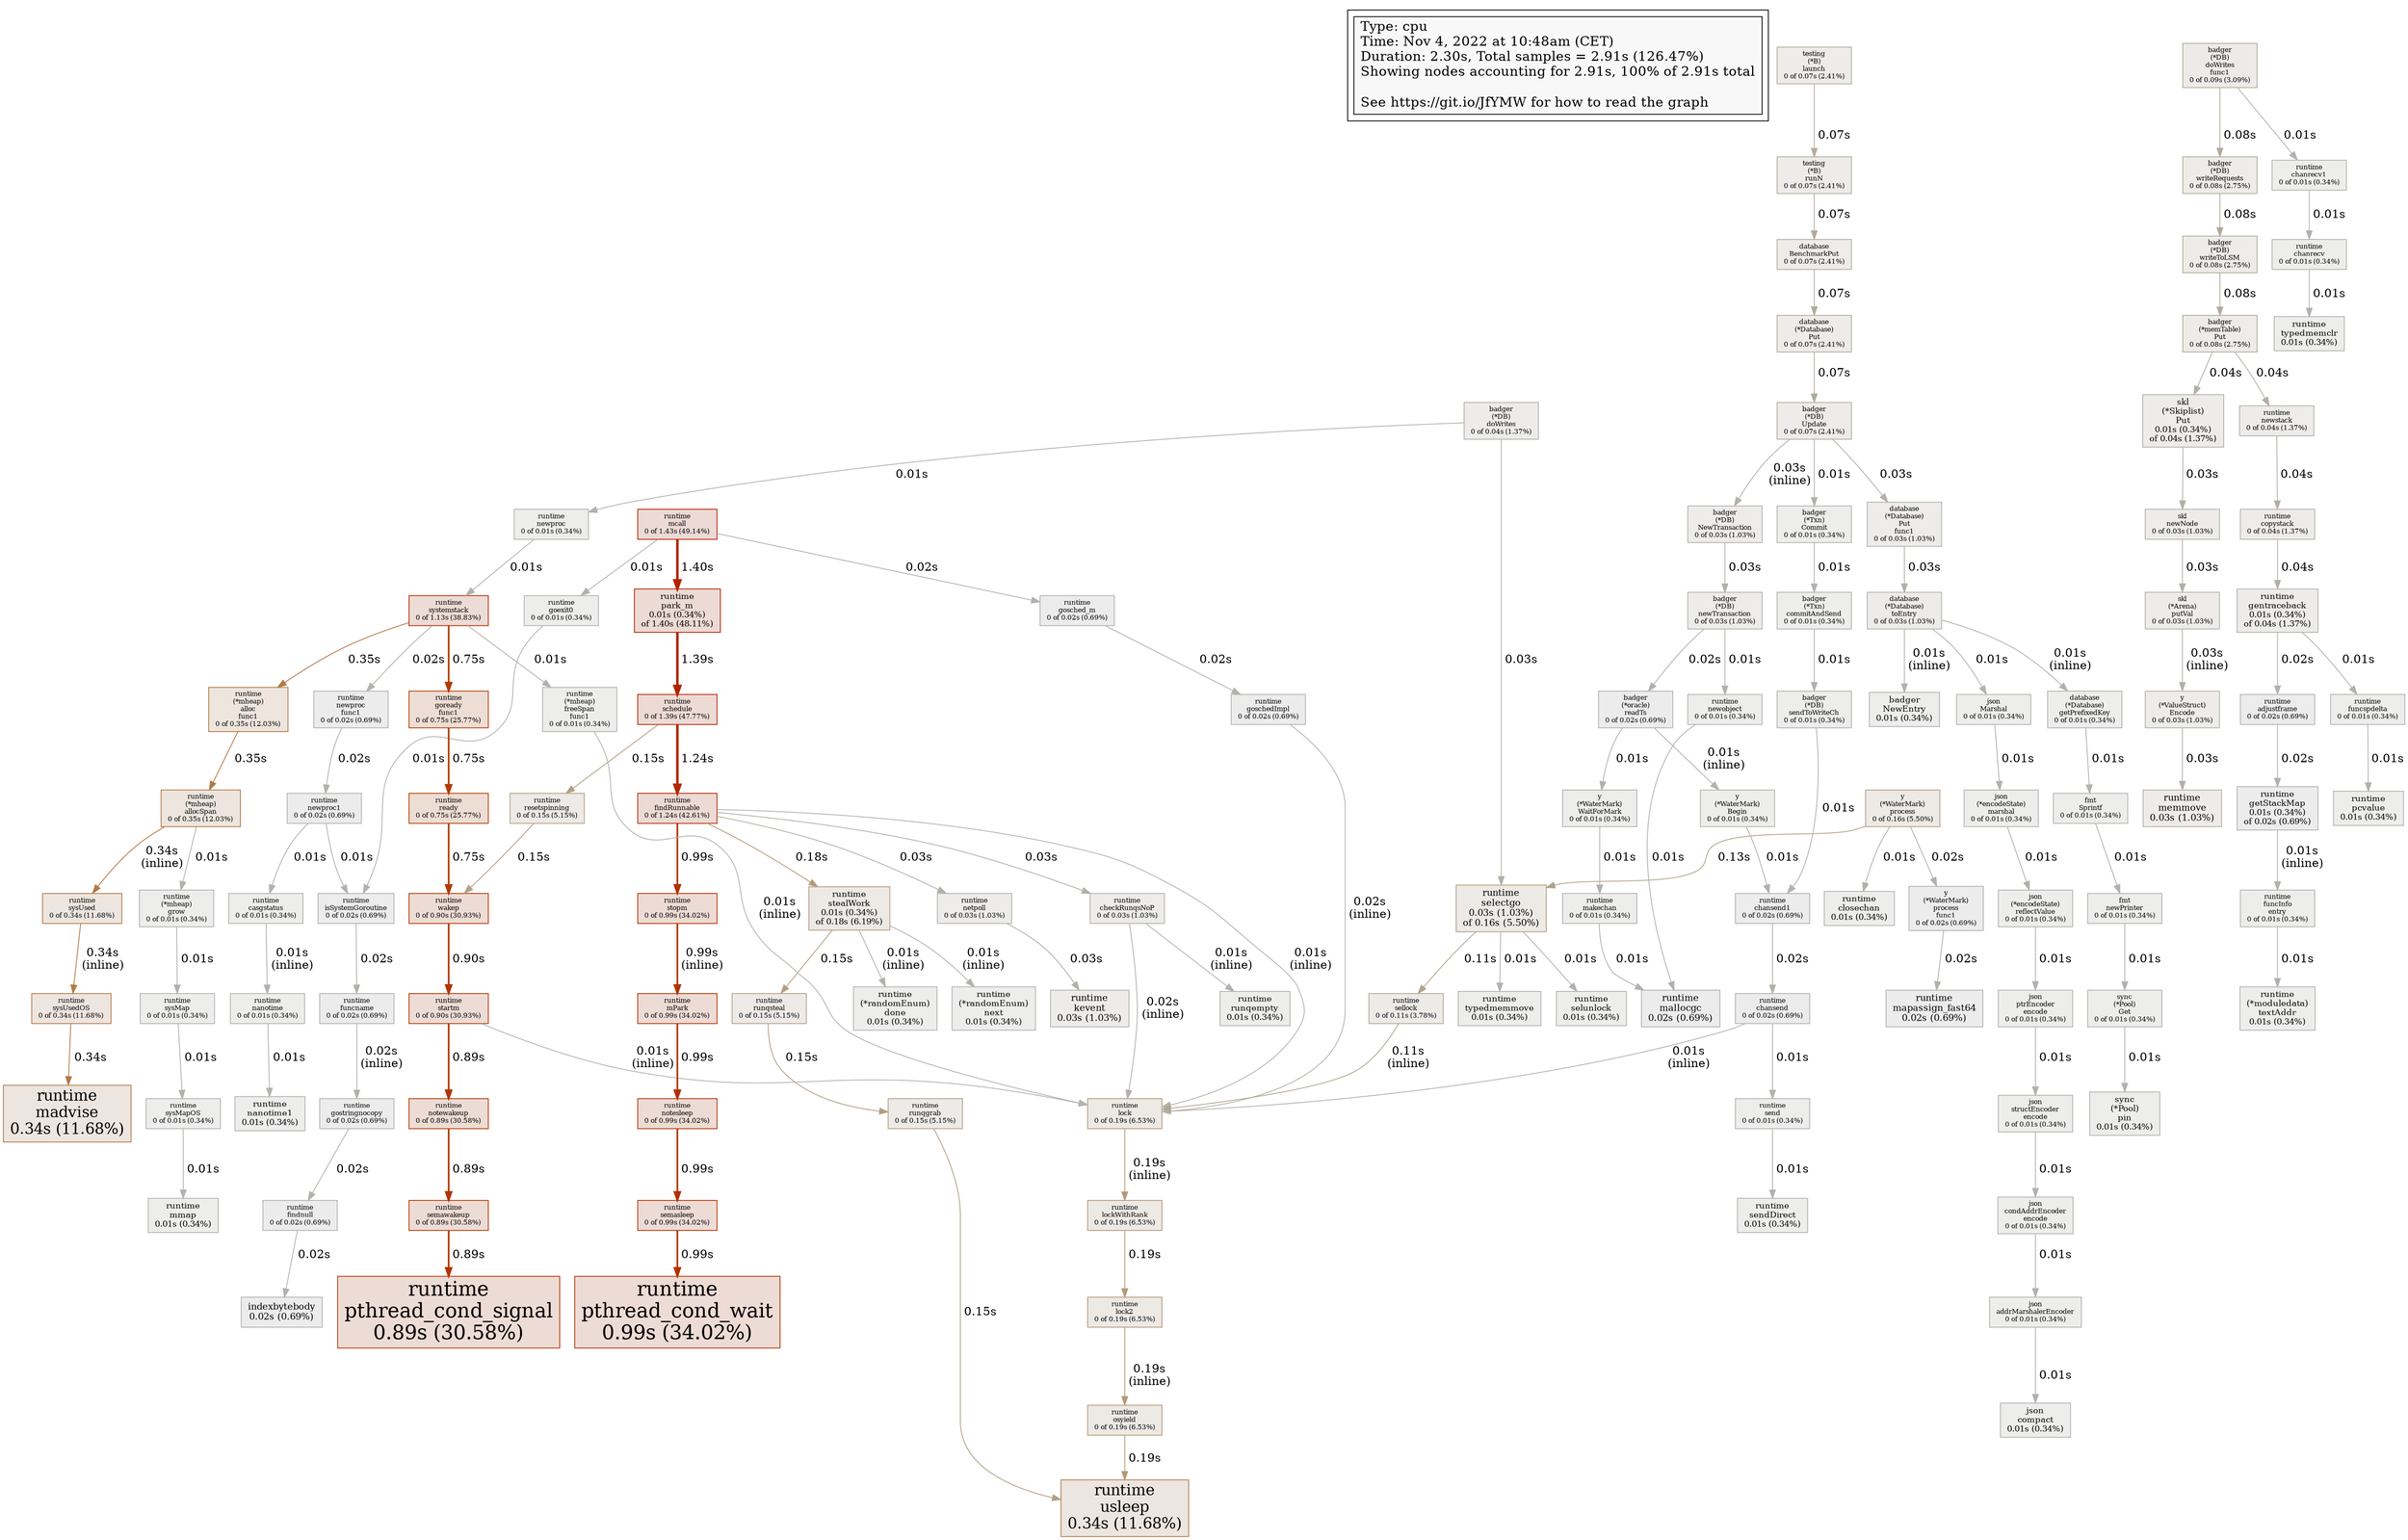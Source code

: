 digraph "unnamed" {
node [style=filled fillcolor="#f8f8f8"]
subgraph cluster_L { "Type: cpu" [shape=box fontsize=16 label="Type: cpu\lTime: Nov 4, 2022 at 10:48am (CET)\lDuration: 2.30s, Total samples = 2.91s (126.47%)\lShowing nodes accounting for 2.91s, 100% of 2.91s total\l\lSee https://git.io/JfYMW for how to read the graph\l"] }
N1 [label="runtime\npthread_cond_wait\n0.99s (34.02%)" id="node1" fontsize=24 shape=box tooltip="runtime.pthread_cond_wait (0.99s)" color="#b23100" fillcolor="#eddbd5"]
N2 [label="runtime\npthread_cond_signal\n0.89s (30.58%)" id="node2" fontsize=24 shape=box tooltip="runtime.pthread_cond_signal (0.89s)" color="#b23500" fillcolor="#eddcd5"]
N3 [label="runtime\nmcall\n0 of 1.43s (49.14%)" id="node3" fontsize=8 shape=box tooltip="runtime.mcall (1.43s)" color="#b22200" fillcolor="#edd9d5"]
N4 [label="runtime\nsystemstack\n0 of 1.13s (38.83%)" id="node4" fontsize=8 shape=box tooltip="runtime.systemstack (1.13s)" color="#b22c00" fillcolor="#eddbd5"]
N5 [label="runtime\nfindRunnable\n0 of 1.24s (42.61%)" id="node5" fontsize=8 shape=box tooltip="runtime.findRunnable (1.24s)" color="#b22800" fillcolor="#eddad5"]
N6 [label="runtime\nusleep\n0.34s (11.68%)" id="node6" fontsize=18 shape=box tooltip="runtime.usleep (0.34s)" color="#b27b4a" fillcolor="#ede5df"]
N7 [label="runtime\nschedule\n0 of 1.39s (47.77%)" id="node7" fontsize=8 shape=box tooltip="runtime.schedule (1.39s)" color="#b22300" fillcolor="#eddad5"]
N8 [label="runtime\nmadvise\n0.34s (11.68%)" id="node8" fontsize=18 shape=box tooltip="runtime.madvise (0.34s)" color="#b27b4a" fillcolor="#ede5df"]
N9 [label="runtime\nwakep\n0 of 0.90s (30.93%)" id="node9" fontsize=8 shape=box tooltip="runtime.wakep (0.90s)" color="#b23400" fillcolor="#eddcd5"]
N10 [label="runtime\nlock\n0 of 0.19s (6.53%)" id="node10" fontsize=8 shape=box tooltip="runtime.lock (0.19s)" color="#b29878" fillcolor="#ede9e5"]
N11 [label="runtime\nselectgo\n0.03s (1.03%)\nof 0.16s (5.50%)" id="node11" fontsize=11 shape=box tooltip="runtime.selectgo (0.16s)" color="#b29d81" fillcolor="#edeae6"]
N12 [label="y\n(*WaterMark)\nprocess\n0 of 0.16s (5.50%)" id="node12" fontsize=8 shape=box tooltip="github.com/dgraph-io/badger/v3/y.(*WaterMark).process (0.16s)" color="#b29d81" fillcolor="#edeae6"]
N13 [label="runtime\nstealWork\n0.01s (0.34%)\nof 0.18s (6.19%)" id="node13" fontsize=10 shape=box tooltip="runtime.stealWork (0.18s)" color="#b29a7b" fillcolor="#ede9e5"]
N14 [label="badger\n(*DB)\ndoWrites\nfunc1\n0 of 0.09s (3.09%)" id="node14" fontsize=8 shape=box tooltip="github.com/dgraph-io/badger/v3.(*DB).doWrites.func1 (0.09s)" color="#b2a896" fillcolor="#edebe9"]
N15 [label="badger\n(*DB)\nUpdate\n0 of 0.07s (2.41%)" id="node15" fontsize=8 shape=box tooltip="github.com/dgraph-io/badger/v3.(*DB).Update (0.07s)" color="#b2ab9d" fillcolor="#edecea"]
N16 [label="runtime\npark_m\n0.01s (0.34%)\nof 1.40s (48.11%)" id="node16" fontsize=10 shape=box tooltip="runtime.park_m (1.40s)" color="#b22300" fillcolor="#eddad5"]
N17 [label="badger\n(*memTable)\nPut\n0 of 0.08s (2.75%)" id="node17" fontsize=8 shape=box tooltip="github.com/dgraph-io/badger/v3.(*memTable).Put (0.08s)" color="#b2aa99" fillcolor="#edece9"]
N18 [label="runtime\nstartm\n0 of 0.90s (30.93%)" id="node18" fontsize=8 shape=box tooltip="runtime.startm (0.90s)" color="#b23400" fillcolor="#eddcd5"]
N19 [label="badger\n(*DB)\ndoWrites\n0 of 0.04s (1.37%)" id="node19" fontsize=8 shape=box tooltip="github.com/dgraph-io/badger/v3.(*DB).doWrites (0.04s)" color="#b2afa6" fillcolor="#edeceb"]
N20 [label="runtime\ngentraceback\n0.01s (0.34%)\nof 0.04s (1.37%)" id="node20" fontsize=10 shape=box tooltip="runtime.gentraceback (0.04s)" color="#b2afa6" fillcolor="#edeceb"]
N21 [label="testing\n(*B)\nlaunch\n0 of 0.07s (2.41%)" id="node21" fontsize=8 shape=box tooltip="testing.(*B).launch (0.07s)" color="#b2ab9d" fillcolor="#edecea"]
N22 [label="runtime\n(*mheap)\nallocSpan\n0 of 0.35s (12.03%)" id="node22" fontsize=8 shape=box tooltip="runtime.(*mheap).allocSpan (0.35s)" color="#b27947" fillcolor="#ede5de"]
N23 [label="runtime\nkevent\n0.03s (1.03%)" id="node23" fontsize=11 shape=box tooltip="runtime.kevent (0.03s)" color="#b2b0a9" fillcolor="#edeceb"]
N24 [label="runtime\nmallocgc\n0.02s (0.69%)" id="node24" fontsize=11 shape=box tooltip="runtime.mallocgc (0.02s)" color="#b2b1ac" fillcolor="#edecec"]
N25 [label="runtime\nmemmove\n0.03s (1.03%)" id="node25" fontsize=11 shape=box tooltip="runtime.memmove (0.03s)" color="#b2b0a9" fillcolor="#edeceb"]
N26 [label="database\n(*Database)\ntoEntry\n0 of 0.03s (1.03%)" id="node26" fontsize=8 shape=box tooltip="github.com/christophwitzko/flight-booking-service/pkg/database.(*Database).toEntry (0.03s)" color="#b2b0a9" fillcolor="#edeceb"]
N27 [label="skl\n(*Skiplist)\nPut\n0.01s (0.34%)\nof 0.04s (1.37%)" id="node27" fontsize=10 shape=box tooltip="github.com/dgraph-io/badger/v3/skl.(*Skiplist).Put (0.04s)" color="#b2afa6" fillcolor="#edeceb"]
N28 [label="indexbytebody\n0.02s (0.69%)" id="node28" fontsize=11 shape=box tooltip="indexbytebody (0.02s)" color="#b2b1ac" fillcolor="#edecec"]
N29 [label="runtime\nmapassign_fast64\n0.02s (0.69%)" id="node29" fontsize=11 shape=box tooltip="runtime.mapassign_fast64 (0.02s)" color="#b2b1ac" fillcolor="#edecec"]
N30 [label="runtime\ngetStackMap\n0.01s (0.34%)\nof 0.02s (0.69%)" id="node30" fontsize=10 shape=box tooltip="runtime.getStackMap (0.02s)" color="#b2b1ac" fillcolor="#edecec"]
N31 [label="badger\n(*DB)\nnewTransaction\n0 of 0.03s (1.03%)" id="node31" fontsize=8 shape=box tooltip="github.com/dgraph-io/badger/v3.(*DB).newTransaction (0.03s)" color="#b2b0a9" fillcolor="#edeceb"]
N32 [label="runtime\ncheckRunqsNoP\n0 of 0.03s (1.03%)" id="node32" fontsize=8 shape=box tooltip="runtime.checkRunqsNoP (0.03s)" color="#b2b0a9" fillcolor="#edeceb"]
N33 [label="json\ncompact\n0.01s (0.34%)" id="node33" fontsize=10 shape=box tooltip="encoding/json.compact (0.01s)" color="#b2b1af" fillcolor="#ededec"]
N34 [label="badger\n(*oracle)\nreadTs\n0 of 0.02s (0.69%)" id="node34" fontsize=8 shape=box tooltip="github.com/dgraph-io/badger/v3.(*oracle).readTs (0.02s)" color="#b2b1ac" fillcolor="#edecec"]
N35 [label="badger\nNewEntry\n0.01s (0.34%)" id="node35" fontsize=10 shape=box tooltip="github.com/dgraph-io/badger/v3.NewEntry (0.01s)" color="#b2b1af" fillcolor="#ededec"]
N36 [label="runtime\n(*moduledata)\ntextAddr\n0.01s (0.34%)" id="node36" fontsize=10 shape=box tooltip="runtime.(*moduledata).textAddr (0.01s)" color="#b2b1af" fillcolor="#ededec"]
N37 [label="runtime\n(*randomEnum)\ndone\n0.01s (0.34%)" id="node37" fontsize=10 shape=box tooltip="runtime.(*randomEnum).done (0.01s)" color="#b2b1af" fillcolor="#ededec"]
N38 [label="runtime\n(*randomEnum)\nnext\n0.01s (0.34%)" id="node38" fontsize=10 shape=box tooltip="runtime.(*randomEnum).next (0.01s)" color="#b2b1af" fillcolor="#ededec"]
N39 [label="runtime\nchansend\n0 of 0.02s (0.69%)" id="node39" fontsize=8 shape=box tooltip="runtime.chansend (0.02s)" color="#b2b1ac" fillcolor="#edecec"]
N40 [label="runtime\nchansend1\n0 of 0.02s (0.69%)" id="node40" fontsize=8 shape=box tooltip="runtime.chansend1 (0.02s)" color="#b2b1ac" fillcolor="#edecec"]
N41 [label="runtime\nclosechan\n0.01s (0.34%)" id="node41" fontsize=10 shape=box tooltip="runtime.closechan (0.01s)" color="#b2b1af" fillcolor="#ededec"]
N42 [label="runtime\nisSystemGoroutine\n0 of 0.02s (0.69%)" id="node42" fontsize=8 shape=box tooltip="runtime.isSystemGoroutine (0.02s)" color="#b2b1ac" fillcolor="#edecec"]
N43 [label="runtime\nmmap\n0.01s (0.34%)" id="node43" fontsize=10 shape=box tooltip="runtime.mmap (0.01s)" color="#b2b1af" fillcolor="#ededec"]
N44 [label="runtime\nnanotime1\n0.01s (0.34%)" id="node44" fontsize=10 shape=box tooltip="runtime.nanotime1 (0.01s)" color="#b2b1af" fillcolor="#ededec"]
N45 [label="runtime\nnewproc1\n0 of 0.02s (0.69%)" id="node45" fontsize=8 shape=box tooltip="runtime.newproc1 (0.02s)" color="#b2b1ac" fillcolor="#edecec"]
N46 [label="runtime\npcvalue\n0.01s (0.34%)" id="node46" fontsize=10 shape=box tooltip="runtime.pcvalue (0.01s)" color="#b2b1af" fillcolor="#ededec"]
N47 [label="runtime\nrunqempty\n0.01s (0.34%)" id="node47" fontsize=10 shape=box tooltip="runtime.runqempty (0.01s)" color="#b2b1af" fillcolor="#ededec"]
N48 [label="runtime\nselunlock\n0.01s (0.34%)" id="node48" fontsize=10 shape=box tooltip="runtime.selunlock (0.01s)" color="#b2b1af" fillcolor="#ededec"]
N49 [label="runtime\nsendDirect\n0.01s (0.34%)" id="node49" fontsize=10 shape=box tooltip="runtime.sendDirect (0.01s)" color="#b2b1af" fillcolor="#ededec"]
N50 [label="runtime\ntypedmemclr\n0.01s (0.34%)" id="node50" fontsize=10 shape=box tooltip="runtime.typedmemclr (0.01s)" color="#b2b1af" fillcolor="#ededec"]
N51 [label="runtime\ntypedmemmove\n0.01s (0.34%)" id="node51" fontsize=10 shape=box tooltip="runtime.typedmemmove (0.01s)" color="#b2b1af" fillcolor="#ededec"]
N52 [label="sync\n(*Pool)\npin\n0.01s (0.34%)" id="node52" fontsize=10 shape=box tooltip="sync.(*Pool).pin (0.01s)" color="#b2b1af" fillcolor="#ededec"]
N53 [label="json\n(*encodeState)\nmarshal\n0 of 0.01s (0.34%)" id="node53" fontsize=8 shape=box tooltip="encoding/json.(*encodeState).marshal (0.01s)" color="#b2b1af" fillcolor="#ededec"]
N54 [label="json\n(*encodeState)\nreflectValue\n0 of 0.01s (0.34%)" id="node54" fontsize=8 shape=box tooltip="encoding/json.(*encodeState).reflectValue (0.01s)" color="#b2b1af" fillcolor="#ededec"]
N55 [label="json\nMarshal\n0 of 0.01s (0.34%)" id="node55" fontsize=8 shape=box tooltip="encoding/json.Marshal (0.01s)" color="#b2b1af" fillcolor="#ededec"]
N56 [label="json\naddrMarshalerEncoder\n0 of 0.01s (0.34%)" id="node56" fontsize=8 shape=box tooltip="encoding/json.addrMarshalerEncoder (0.01s)" color="#b2b1af" fillcolor="#ededec"]
N57 [label="json\ncondAddrEncoder\nencode\n0 of 0.01s (0.34%)" id="node57" fontsize=8 shape=box tooltip="encoding/json.condAddrEncoder.encode (0.01s)" color="#b2b1af" fillcolor="#ededec"]
N58 [label="json\nptrEncoder\nencode\n0 of 0.01s (0.34%)" id="node58" fontsize=8 shape=box tooltip="encoding/json.ptrEncoder.encode (0.01s)" color="#b2b1af" fillcolor="#ededec"]
N59 [label="json\nstructEncoder\nencode\n0 of 0.01s (0.34%)" id="node59" fontsize=8 shape=box tooltip="encoding/json.structEncoder.encode (0.01s)" color="#b2b1af" fillcolor="#ededec"]
N60 [label="fmt\nSprintf\n0 of 0.01s (0.34%)" id="node60" fontsize=8 shape=box tooltip="fmt.Sprintf (0.01s)" color="#b2b1af" fillcolor="#ededec"]
N61 [label="fmt\nnewPrinter\n0 of 0.01s (0.34%)" id="node61" fontsize=8 shape=box tooltip="fmt.newPrinter (0.01s)" color="#b2b1af" fillcolor="#ededec"]
N62 [label="database\n(*Database)\nPut\n0 of 0.07s (2.41%)" id="node62" fontsize=8 shape=box tooltip="github.com/christophwitzko/flight-booking-service/pkg/database.(*Database).Put (0.07s)" color="#b2ab9d" fillcolor="#edecea"]
N63 [label="database\n(*Database)\nPut\nfunc1\n0 of 0.03s (1.03%)" id="node63" fontsize=8 shape=box tooltip="github.com/christophwitzko/flight-booking-service/pkg/database.(*Database).Put.func1 (0.03s)" color="#b2b0a9" fillcolor="#edeceb"]
N64 [label="database\n(*Database)\ngetPrefixedKey\n0 of 0.01s (0.34%)" id="node64" fontsize=8 shape=box tooltip="github.com/christophwitzko/flight-booking-service/pkg/database.(*Database).getPrefixedKey (0.01s)" color="#b2b1af" fillcolor="#ededec"]
N65 [label="database\nBenchmarkPut\n0 of 0.07s (2.41%)" id="node65" fontsize=8 shape=box tooltip="github.com/christophwitzko/flight-booking-service/pkg/database.BenchmarkPut (0.07s)" color="#b2ab9d" fillcolor="#edecea"]
N66 [label="badger\n(*DB)\nNewTransaction\n0 of 0.03s (1.03%)" id="node66" fontsize=8 shape=box tooltip="github.com/dgraph-io/badger/v3.(*DB).NewTransaction (0.03s)" color="#b2b0a9" fillcolor="#edeceb"]
N67 [label="badger\n(*DB)\nsendToWriteCh\n0 of 0.01s (0.34%)" id="node67" fontsize=8 shape=box tooltip="github.com/dgraph-io/badger/v3.(*DB).sendToWriteCh (0.01s)" color="#b2b1af" fillcolor="#ededec"]
N68 [label="badger\n(*DB)\nwriteRequests\n0 of 0.08s (2.75%)" id="node68" fontsize=8 shape=box tooltip="github.com/dgraph-io/badger/v3.(*DB).writeRequests (0.08s)" color="#b2aa99" fillcolor="#edece9"]
N69 [label="badger\n(*DB)\nwriteToLSM\n0 of 0.08s (2.75%)" id="node69" fontsize=8 shape=box tooltip="github.com/dgraph-io/badger/v3.(*DB).writeToLSM (0.08s)" color="#b2aa99" fillcolor="#edece9"]
N70 [label="badger\n(*Txn)\nCommit\n0 of 0.01s (0.34%)" id="node70" fontsize=8 shape=box tooltip="github.com/dgraph-io/badger/v3.(*Txn).Commit (0.01s)" color="#b2b1af" fillcolor="#ededec"]
N71 [label="badger\n(*Txn)\ncommitAndSend\n0 of 0.01s (0.34%)" id="node71" fontsize=8 shape=box tooltip="github.com/dgraph-io/badger/v3.(*Txn).commitAndSend (0.01s)" color="#b2b1af" fillcolor="#ededec"]
N72 [label="skl\n(*Arena)\nputVal\n0 of 0.03s (1.03%)" id="node72" fontsize=8 shape=box tooltip="github.com/dgraph-io/badger/v3/skl.(*Arena).putVal (0.03s)" color="#b2b0a9" fillcolor="#edeceb"]
N73 [label="skl\nnewNode\n0 of 0.03s (1.03%)" id="node73" fontsize=8 shape=box tooltip="github.com/dgraph-io/badger/v3/skl.newNode (0.03s)" color="#b2b0a9" fillcolor="#edeceb"]
N74 [label="y\n(*ValueStruct)\nEncode\n0 of 0.03s (1.03%)" id="node74" fontsize=8 shape=box tooltip="github.com/dgraph-io/badger/v3/y.(*ValueStruct).Encode (0.03s)" color="#b2b0a9" fillcolor="#edeceb"]
N75 [label="y\n(*WaterMark)\nBegin\n0 of 0.01s (0.34%)" id="node75" fontsize=8 shape=box tooltip="github.com/dgraph-io/badger/v3/y.(*WaterMark).Begin (0.01s)" color="#b2b1af" fillcolor="#ededec"]
N76 [label="y\n(*WaterMark)\nWaitForMark\n0 of 0.01s (0.34%)" id="node76" fontsize=8 shape=box tooltip="github.com/dgraph-io/badger/v3/y.(*WaterMark).WaitForMark (0.01s)" color="#b2b1af" fillcolor="#ededec"]
N77 [label="y\n(*WaterMark)\nprocess\nfunc1\n0 of 0.02s (0.69%)" id="node77" fontsize=8 shape=box tooltip="github.com/dgraph-io/badger/v3/y.(*WaterMark).process.func1 (0.02s)" color="#b2b1ac" fillcolor="#edecec"]
N78 [label="runtime\n(*mheap)\nalloc\nfunc1\n0 of 0.35s (12.03%)" id="node78" fontsize=8 shape=box tooltip="runtime.(*mheap).alloc.func1 (0.35s)" color="#b27947" fillcolor="#ede5de"]
N79 [label="runtime\n(*mheap)\nfreeSpan\nfunc1\n0 of 0.01s (0.34%)" id="node79" fontsize=8 shape=box tooltip="runtime.(*mheap).freeSpan.func1 (0.01s)" color="#b2b1af" fillcolor="#ededec"]
N80 [label="runtime\n(*mheap)\ngrow\n0 of 0.01s (0.34%)" id="node80" fontsize=8 shape=box tooltip="runtime.(*mheap).grow (0.01s)" color="#b2b1af" fillcolor="#ededec"]
N81 [label="runtime\nadjustframe\n0 of 0.02s (0.69%)" id="node81" fontsize=8 shape=box tooltip="runtime.adjustframe (0.02s)" color="#b2b1ac" fillcolor="#edecec"]
N82 [label="runtime\ncasgstatus\n0 of 0.01s (0.34%)" id="node82" fontsize=8 shape=box tooltip="runtime.casgstatus (0.01s)" color="#b2b1af" fillcolor="#ededec"]
N83 [label="runtime\nchanrecv\n0 of 0.01s (0.34%)" id="node83" fontsize=8 shape=box tooltip="runtime.chanrecv (0.01s)" color="#b2b1af" fillcolor="#ededec"]
N84 [label="runtime\nchanrecv1\n0 of 0.01s (0.34%)" id="node84" fontsize=8 shape=box tooltip="runtime.chanrecv1 (0.01s)" color="#b2b1af" fillcolor="#ededec"]
N85 [label="runtime\ncopystack\n0 of 0.04s (1.37%)" id="node85" fontsize=8 shape=box tooltip="runtime.copystack (0.04s)" color="#b2afa6" fillcolor="#edeceb"]
N86 [label="runtime\nfindnull\n0 of 0.02s (0.69%)" id="node86" fontsize=8 shape=box tooltip="runtime.findnull (0.02s)" color="#b2b1ac" fillcolor="#edecec"]
N87 [label="runtime\nfuncInfo\nentry\n0 of 0.01s (0.34%)" id="node87" fontsize=8 shape=box tooltip="runtime.funcInfo.entry (0.01s)" color="#b2b1af" fillcolor="#ededec"]
N88 [label="runtime\nfuncname\n0 of 0.02s (0.69%)" id="node88" fontsize=8 shape=box tooltip="runtime.funcname (0.02s)" color="#b2b1ac" fillcolor="#edecec"]
N89 [label="runtime\nfuncspdelta\n0 of 0.01s (0.34%)" id="node89" fontsize=8 shape=box tooltip="runtime.funcspdelta (0.01s)" color="#b2b1af" fillcolor="#ededec"]
N90 [label="runtime\ngoexit0\n0 of 0.01s (0.34%)" id="node90" fontsize=8 shape=box tooltip="runtime.goexit0 (0.01s)" color="#b2b1af" fillcolor="#ededec"]
N91 [label="runtime\ngoready\nfunc1\n0 of 0.75s (25.77%)" id="node91" fontsize=8 shape=box tooltip="runtime.goready.func1 (0.75s)" color="#b23b00" fillcolor="#edddd5"]
N92 [label="runtime\ngoschedImpl\n0 of 0.02s (0.69%)" id="node92" fontsize=8 shape=box tooltip="runtime.goschedImpl (0.02s)" color="#b2b1ac" fillcolor="#edecec"]
N93 [label="runtime\ngosched_m\n0 of 0.02s (0.69%)" id="node93" fontsize=8 shape=box tooltip="runtime.gosched_m (0.02s)" color="#b2b1ac" fillcolor="#edecec"]
N94 [label="runtime\ngostringnocopy\n0 of 0.02s (0.69%)" id="node94" fontsize=8 shape=box tooltip="runtime.gostringnocopy (0.02s)" color="#b2b1ac" fillcolor="#edecec"]
N95 [label="runtime\nlock2\n0 of 0.19s (6.53%)" id="node95" fontsize=8 shape=box tooltip="runtime.lock2 (0.19s)" color="#b29878" fillcolor="#ede9e5"]
N96 [label="runtime\nlockWithRank\n0 of 0.19s (6.53%)" id="node96" fontsize=8 shape=box tooltip="runtime.lockWithRank (0.19s)" color="#b29878" fillcolor="#ede9e5"]
N97 [label="runtime\nmPark\n0 of 0.99s (34.02%)" id="node97" fontsize=8 shape=box tooltip="runtime.mPark (0.99s)" color="#b23100" fillcolor="#eddbd5"]
N98 [label="runtime\nmakechan\n0 of 0.01s (0.34%)" id="node98" fontsize=8 shape=box tooltip="runtime.makechan (0.01s)" color="#b2b1af" fillcolor="#ededec"]
N99 [label="runtime\nnanotime\n0 of 0.01s (0.34%)" id="node99" fontsize=8 shape=box tooltip="runtime.nanotime (0.01s)" color="#b2b1af" fillcolor="#ededec"]
N100 [label="runtime\nnetpoll\n0 of 0.03s (1.03%)" id="node100" fontsize=8 shape=box tooltip="runtime.netpoll (0.03s)" color="#b2b0a9" fillcolor="#edeceb"]
N101 [label="runtime\nnewobject\n0 of 0.01s (0.34%)" id="node101" fontsize=8 shape=box tooltip="runtime.newobject (0.01s)" color="#b2b1af" fillcolor="#ededec"]
N102 [label="runtime\nnewproc\n0 of 0.01s (0.34%)" id="node102" fontsize=8 shape=box tooltip="runtime.newproc (0.01s)" color="#b2b1af" fillcolor="#ededec"]
N103 [label="runtime\nnewproc\nfunc1\n0 of 0.02s (0.69%)" id="node103" fontsize=8 shape=box tooltip="runtime.newproc.func1 (0.02s)" color="#b2b1ac" fillcolor="#edecec"]
N104 [label="runtime\nnewstack\n0 of 0.04s (1.37%)" id="node104" fontsize=8 shape=box tooltip="runtime.newstack (0.04s)" color="#b2afa6" fillcolor="#edeceb"]
N105 [label="runtime\nnotesleep\n0 of 0.99s (34.02%)" id="node105" fontsize=8 shape=box tooltip="runtime.notesleep (0.99s)" color="#b23100" fillcolor="#eddbd5"]
N106 [label="runtime\nnotewakeup\n0 of 0.89s (30.58%)" id="node106" fontsize=8 shape=box tooltip="runtime.notewakeup (0.89s)" color="#b23500" fillcolor="#eddcd5"]
N107 [label="runtime\nosyield\n0 of 0.19s (6.53%)" id="node107" fontsize=8 shape=box tooltip="runtime.osyield (0.19s)" color="#b29878" fillcolor="#ede9e5"]
N108 [label="runtime\nready\n0 of 0.75s (25.77%)" id="node108" fontsize=8 shape=box tooltip="runtime.ready (0.75s)" color="#b23b00" fillcolor="#edddd5"]
N109 [label="runtime\nresetspinning\n0 of 0.15s (5.15%)" id="node109" fontsize=8 shape=box tooltip="runtime.resetspinning (0.15s)" color="#b29f84" fillcolor="#edeae7"]
N110 [label="runtime\nrunqgrab\n0 of 0.15s (5.15%)" id="node110" fontsize=8 shape=box tooltip="runtime.runqgrab (0.15s)" color="#b29f84" fillcolor="#edeae7"]
N111 [label="runtime\nrunqsteal\n0 of 0.15s (5.15%)" id="node111" fontsize=8 shape=box tooltip="runtime.runqsteal (0.15s)" color="#b29f84" fillcolor="#edeae7"]
N112 [label="runtime\nsellock\n0 of 0.11s (3.78%)" id="node112" fontsize=8 shape=box tooltip="runtime.sellock (0.11s)" color="#b2a590" fillcolor="#edebe8"]
N113 [label="runtime\nsemasleep\n0 of 0.99s (34.02%)" id="node113" fontsize=8 shape=box tooltip="runtime.semasleep (0.99s)" color="#b23100" fillcolor="#eddbd5"]
N114 [label="runtime\nsemawakeup\n0 of 0.89s (30.58%)" id="node114" fontsize=8 shape=box tooltip="runtime.semawakeup (0.89s)" color="#b23500" fillcolor="#eddcd5"]
N115 [label="runtime\nsend\n0 of 0.01s (0.34%)" id="node115" fontsize=8 shape=box tooltip="runtime.send (0.01s)" color="#b2b1af" fillcolor="#ededec"]
N116 [label="runtime\nstopm\n0 of 0.99s (34.02%)" id="node116" fontsize=8 shape=box tooltip="runtime.stopm (0.99s)" color="#b23100" fillcolor="#eddbd5"]
N117 [label="runtime\nsysMap\n0 of 0.01s (0.34%)" id="node117" fontsize=8 shape=box tooltip="runtime.sysMap (0.01s)" color="#b2b1af" fillcolor="#ededec"]
N118 [label="runtime\nsysMapOS\n0 of 0.01s (0.34%)" id="node118" fontsize=8 shape=box tooltip="runtime.sysMapOS (0.01s)" color="#b2b1af" fillcolor="#ededec"]
N119 [label="runtime\nsysUsed\n0 of 0.34s (11.68%)" id="node119" fontsize=8 shape=box tooltip="runtime.sysUsed (0.34s)" color="#b27b4a" fillcolor="#ede5df"]
N120 [label="runtime\nsysUsedOS\n0 of 0.34s (11.68%)" id="node120" fontsize=8 shape=box tooltip="runtime.sysUsedOS (0.34s)" color="#b27b4a" fillcolor="#ede5df"]
N121 [label="sync\n(*Pool)\nGet\n0 of 0.01s (0.34%)" id="node121" fontsize=8 shape=box tooltip="sync.(*Pool).Get (0.01s)" color="#b2b1af" fillcolor="#ededec"]
N122 [label="testing\n(*B)\nrunN\n0 of 0.07s (2.41%)" id="node122" fontsize=8 shape=box tooltip="testing.(*B).runN (0.07s)" color="#b2ab9d" fillcolor="#edecea"]
N3 -> N16 [label=" 1.40s" weight=49 penwidth=3 color="#b22300" tooltip="runtime.mcall -> runtime.park_m (1.40s)" labeltooltip="runtime.mcall -> runtime.park_m (1.40s)"]
N16 -> N7 [label=" 1.39s" weight=48 penwidth=3 color="#b22300" tooltip="runtime.park_m -> runtime.schedule (1.39s)" labeltooltip="runtime.park_m -> runtime.schedule (1.39s)"]
N7 -> N5 [label=" 1.24s" weight=43 penwidth=3 color="#b22800" tooltip="runtime.schedule -> runtime.findRunnable (1.24s)" labeltooltip="runtime.schedule -> runtime.findRunnable (1.24s)"]
N5 -> N116 [label=" 0.99s" weight=35 penwidth=2 color="#b23100" tooltip="runtime.findRunnable -> runtime.stopm (0.99s)" labeltooltip="runtime.findRunnable -> runtime.stopm (0.99s)"]
N97 -> N105 [label=" 0.99s" weight=35 penwidth=2 color="#b23100" tooltip="runtime.mPark -> runtime.notesleep (0.99s)" labeltooltip="runtime.mPark -> runtime.notesleep (0.99s)"]
N105 -> N113 [label=" 0.99s" weight=35 penwidth=2 color="#b23100" tooltip="runtime.notesleep -> runtime.semasleep (0.99s)" labeltooltip="runtime.notesleep -> runtime.semasleep (0.99s)"]
N113 -> N1 [label=" 0.99s" weight=35 penwidth=2 color="#b23100" tooltip="runtime.semasleep -> runtime.pthread_cond_wait (0.99s)" labeltooltip="runtime.semasleep -> runtime.pthread_cond_wait (0.99s)"]
N116 -> N97 [label=" 0.99s\n (inline)" weight=35 penwidth=2 color="#b23100" tooltip="runtime.stopm -> runtime.mPark (0.99s)" labeltooltip="runtime.stopm -> runtime.mPark (0.99s)"]
N9 -> N18 [label=" 0.90s" weight=31 penwidth=2 color="#b23400" tooltip="runtime.wakep -> runtime.startm (0.90s)" labeltooltip="runtime.wakep -> runtime.startm (0.90s)"]
N106 -> N114 [label=" 0.89s" weight=31 penwidth=2 color="#b23500" tooltip="runtime.notewakeup -> runtime.semawakeup (0.89s)" labeltooltip="runtime.notewakeup -> runtime.semawakeup (0.89s)"]
N114 -> N2 [label=" 0.89s" weight=31 penwidth=2 color="#b23500" tooltip="runtime.semawakeup -> runtime.pthread_cond_signal (0.89s)" labeltooltip="runtime.semawakeup -> runtime.pthread_cond_signal (0.89s)"]
N18 -> N106 [label=" 0.89s" weight=31 penwidth=2 color="#b23500" tooltip="runtime.startm -> runtime.notewakeup (0.89s)" labeltooltip="runtime.startm -> runtime.notewakeup (0.89s)"]
N91 -> N108 [label=" 0.75s" weight=26 penwidth=2 color="#b23b00" tooltip="runtime.goready.func1 -> runtime.ready (0.75s)" labeltooltip="runtime.goready.func1 -> runtime.ready (0.75s)"]
N108 -> N9 [label=" 0.75s" weight=26 penwidth=2 color="#b23b00" tooltip="runtime.ready -> runtime.wakep (0.75s)" labeltooltip="runtime.ready -> runtime.wakep (0.75s)"]
N4 -> N91 [label=" 0.75s" weight=26 penwidth=2 color="#b23b00" tooltip="runtime.systemstack -> runtime.goready.func1 (0.75s)" labeltooltip="runtime.systemstack -> runtime.goready.func1 (0.75s)"]
N78 -> N22 [label=" 0.35s" weight=13 color="#b27947" tooltip="runtime.(*mheap).alloc.func1 -> runtime.(*mheap).allocSpan (0.35s)" labeltooltip="runtime.(*mheap).alloc.func1 -> runtime.(*mheap).allocSpan (0.35s)"]
N4 -> N78 [label=" 0.35s" weight=13 color="#b27947" tooltip="runtime.systemstack -> runtime.(*mheap).alloc.func1 (0.35s)" labeltooltip="runtime.systemstack -> runtime.(*mheap).alloc.func1 (0.35s)"]
N22 -> N119 [label=" 0.34s\n (inline)" weight=12 color="#b27b4a" tooltip="runtime.(*mheap).allocSpan -> runtime.sysUsed (0.34s)" labeltooltip="runtime.(*mheap).allocSpan -> runtime.sysUsed (0.34s)"]
N119 -> N120 [label=" 0.34s\n (inline)" weight=12 color="#b27b4a" tooltip="runtime.sysUsed -> runtime.sysUsedOS (0.34s)" labeltooltip="runtime.sysUsed -> runtime.sysUsedOS (0.34s)"]
N120 -> N8 [label=" 0.34s" weight=12 color="#b27b4a" tooltip="runtime.sysUsedOS -> runtime.madvise (0.34s)" labeltooltip="runtime.sysUsedOS -> runtime.madvise (0.34s)"]
N10 -> N96 [label=" 0.19s\n (inline)" weight=7 color="#b29878" tooltip="runtime.lock -> runtime.lockWithRank (0.19s)" labeltooltip="runtime.lock -> runtime.lockWithRank (0.19s)"]
N95 -> N107 [label=" 0.19s\n (inline)" weight=7 color="#b29878" tooltip="runtime.lock2 -> runtime.osyield (0.19s)" labeltooltip="runtime.lock2 -> runtime.osyield (0.19s)"]
N96 -> N95 [label=" 0.19s" weight=7 color="#b29878" tooltip="runtime.lockWithRank -> runtime.lock2 (0.19s)" labeltooltip="runtime.lockWithRank -> runtime.lock2 (0.19s)"]
N107 -> N6 [label=" 0.19s" weight=7 color="#b29878" tooltip="runtime.osyield -> runtime.usleep (0.19s)" labeltooltip="runtime.osyield -> runtime.usleep (0.19s)"]
N5 -> N13 [label=" 0.18s" weight=7 color="#b29a7b" tooltip="runtime.findRunnable -> runtime.stealWork (0.18s)" labeltooltip="runtime.findRunnable -> runtime.stealWork (0.18s)"]
N109 -> N9 [label=" 0.15s" weight=6 color="#b29f84" tooltip="runtime.resetspinning -> runtime.wakep (0.15s)" labeltooltip="runtime.resetspinning -> runtime.wakep (0.15s)"]
N110 -> N6 [label=" 0.15s" weight=6 color="#b29f84" tooltip="runtime.runqgrab -> runtime.usleep (0.15s)" labeltooltip="runtime.runqgrab -> runtime.usleep (0.15s)"]
N111 -> N110 [label=" 0.15s" weight=6 color="#b29f84" tooltip="runtime.runqsteal -> runtime.runqgrab (0.15s)" labeltooltip="runtime.runqsteal -> runtime.runqgrab (0.15s)"]
N7 -> N109 [label=" 0.15s" weight=6 color="#b29f84" tooltip="runtime.schedule -> runtime.resetspinning (0.15s)" labeltooltip="runtime.schedule -> runtime.resetspinning (0.15s)"]
N13 -> N111 [label=" 0.15s" weight=6 color="#b29f84" tooltip="runtime.stealWork -> runtime.runqsteal (0.15s)" labeltooltip="runtime.stealWork -> runtime.runqsteal (0.15s)"]
N12 -> N11 [label=" 0.13s" weight=5 color="#b2a28a" tooltip="github.com/dgraph-io/badger/v3/y.(*WaterMark).process -> runtime.selectgo (0.13s)" labeltooltip="github.com/dgraph-io/badger/v3/y.(*WaterMark).process -> runtime.selectgo (0.13s)"]
N11 -> N112 [label=" 0.11s" weight=4 color="#b2a590" tooltip="runtime.selectgo -> runtime.sellock (0.11s)" labeltooltip="runtime.selectgo -> runtime.sellock (0.11s)"]
N112 -> N10 [label=" 0.11s\n (inline)" weight=4 color="#b2a590" tooltip="runtime.sellock -> runtime.lock (0.11s)" labeltooltip="runtime.sellock -> runtime.lock (0.11s)"]
N14 -> N68 [label=" 0.08s" weight=3 color="#b2aa99" tooltip="github.com/dgraph-io/badger/v3.(*DB).doWrites.func1 -> github.com/dgraph-io/badger/v3.(*DB).writeRequests (0.08s)" labeltooltip="github.com/dgraph-io/badger/v3.(*DB).doWrites.func1 -> github.com/dgraph-io/badger/v3.(*DB).writeRequests (0.08s)"]
N68 -> N69 [label=" 0.08s" weight=3 color="#b2aa99" tooltip="github.com/dgraph-io/badger/v3.(*DB).writeRequests -> github.com/dgraph-io/badger/v3.(*DB).writeToLSM (0.08s)" labeltooltip="github.com/dgraph-io/badger/v3.(*DB).writeRequests -> github.com/dgraph-io/badger/v3.(*DB).writeToLSM (0.08s)"]
N69 -> N17 [label=" 0.08s" weight=3 color="#b2aa99" tooltip="github.com/dgraph-io/badger/v3.(*DB).writeToLSM -> github.com/dgraph-io/badger/v3.(*memTable).Put (0.08s)" labeltooltip="github.com/dgraph-io/badger/v3.(*DB).writeToLSM -> github.com/dgraph-io/badger/v3.(*memTable).Put (0.08s)"]
N62 -> N15 [label=" 0.07s" weight=3 color="#b2ab9d" tooltip="github.com/christophwitzko/flight-booking-service/pkg/database.(*Database).Put -> github.com/dgraph-io/badger/v3.(*DB).Update (0.07s)" labeltooltip="github.com/christophwitzko/flight-booking-service/pkg/database.(*Database).Put -> github.com/dgraph-io/badger/v3.(*DB).Update (0.07s)"]
N65 -> N62 [label=" 0.07s" weight=3 color="#b2ab9d" tooltip="github.com/christophwitzko/flight-booking-service/pkg/database.BenchmarkPut -> github.com/christophwitzko/flight-booking-service/pkg/database.(*Database).Put (0.07s)" labeltooltip="github.com/christophwitzko/flight-booking-service/pkg/database.BenchmarkPut -> github.com/christophwitzko/flight-booking-service/pkg/database.(*Database).Put (0.07s)"]
N21 -> N122 [label=" 0.07s" weight=3 color="#b2ab9d" tooltip="testing.(*B).launch -> testing.(*B).runN (0.07s)" labeltooltip="testing.(*B).launch -> testing.(*B).runN (0.07s)"]
N122 -> N65 [label=" 0.07s" weight=3 color="#b2ab9d" tooltip="testing.(*B).runN -> github.com/christophwitzko/flight-booking-service/pkg/database.BenchmarkPut (0.07s)" labeltooltip="testing.(*B).runN -> github.com/christophwitzko/flight-booking-service/pkg/database.BenchmarkPut (0.07s)"]
N17 -> N27 [label=" 0.04s" weight=2 color="#b2afa6" tooltip="github.com/dgraph-io/badger/v3.(*memTable).Put -> github.com/dgraph-io/badger/v3/skl.(*Skiplist).Put (0.04s)" labeltooltip="github.com/dgraph-io/badger/v3.(*memTable).Put -> github.com/dgraph-io/badger/v3/skl.(*Skiplist).Put (0.04s)"]
N17 -> N104 [label=" 0.04s" weight=2 color="#b2afa6" tooltip="github.com/dgraph-io/badger/v3.(*memTable).Put -> runtime.newstack (0.04s)" labeltooltip="github.com/dgraph-io/badger/v3.(*memTable).Put -> runtime.newstack (0.04s)"]
N85 -> N20 [label=" 0.04s" weight=2 color="#b2afa6" tooltip="runtime.copystack -> runtime.gentraceback (0.04s)" labeltooltip="runtime.copystack -> runtime.gentraceback (0.04s)"]
N104 -> N85 [label=" 0.04s" weight=2 color="#b2afa6" tooltip="runtime.newstack -> runtime.copystack (0.04s)" labeltooltip="runtime.newstack -> runtime.copystack (0.04s)"]
N63 -> N26 [label=" 0.03s" weight=2 color="#b2b0a9" tooltip="github.com/christophwitzko/flight-booking-service/pkg/database.(*Database).Put.func1 -> github.com/christophwitzko/flight-booking-service/pkg/database.(*Database).toEntry (0.03s)" labeltooltip="github.com/christophwitzko/flight-booking-service/pkg/database.(*Database).Put.func1 -> github.com/christophwitzko/flight-booking-service/pkg/database.(*Database).toEntry (0.03s)"]
N66 -> N31 [label=" 0.03s" weight=2 color="#b2b0a9" tooltip="github.com/dgraph-io/badger/v3.(*DB).NewTransaction -> github.com/dgraph-io/badger/v3.(*DB).newTransaction (0.03s)" labeltooltip="github.com/dgraph-io/badger/v3.(*DB).NewTransaction -> github.com/dgraph-io/badger/v3.(*DB).newTransaction (0.03s)"]
N15 -> N63 [label=" 0.03s" weight=2 color="#b2b0a9" tooltip="github.com/dgraph-io/badger/v3.(*DB).Update -> github.com/christophwitzko/flight-booking-service/pkg/database.(*Database).Put.func1 (0.03s)" labeltooltip="github.com/dgraph-io/badger/v3.(*DB).Update -> github.com/christophwitzko/flight-booking-service/pkg/database.(*Database).Put.func1 (0.03s)"]
N15 -> N66 [label=" 0.03s\n (inline)" weight=2 color="#b2b0a9" tooltip="github.com/dgraph-io/badger/v3.(*DB).Update -> github.com/dgraph-io/badger/v3.(*DB).NewTransaction (0.03s)" labeltooltip="github.com/dgraph-io/badger/v3.(*DB).Update -> github.com/dgraph-io/badger/v3.(*DB).NewTransaction (0.03s)"]
N19 -> N11 [label=" 0.03s" weight=2 color="#b2b0a9" tooltip="github.com/dgraph-io/badger/v3.(*DB).doWrites -> runtime.selectgo (0.03s)" labeltooltip="github.com/dgraph-io/badger/v3.(*DB).doWrites -> runtime.selectgo (0.03s)"]
N72 -> N74 [label=" 0.03s\n (inline)" weight=2 color="#b2b0a9" tooltip="github.com/dgraph-io/badger/v3/skl.(*Arena).putVal -> github.com/dgraph-io/badger/v3/y.(*ValueStruct).Encode (0.03s)" labeltooltip="github.com/dgraph-io/badger/v3/skl.(*Arena).putVal -> github.com/dgraph-io/badger/v3/y.(*ValueStruct).Encode (0.03s)"]
N27 -> N73 [label=" 0.03s" weight=2 color="#b2b0a9" tooltip="github.com/dgraph-io/badger/v3/skl.(*Skiplist).Put -> github.com/dgraph-io/badger/v3/skl.newNode (0.03s)" labeltooltip="github.com/dgraph-io/badger/v3/skl.(*Skiplist).Put -> github.com/dgraph-io/badger/v3/skl.newNode (0.03s)"]
N73 -> N72 [label=" 0.03s" weight=2 color="#b2b0a9" tooltip="github.com/dgraph-io/badger/v3/skl.newNode -> github.com/dgraph-io/badger/v3/skl.(*Arena).putVal (0.03s)" labeltooltip="github.com/dgraph-io/badger/v3/skl.newNode -> github.com/dgraph-io/badger/v3/skl.(*Arena).putVal (0.03s)"]
N74 -> N25 [label=" 0.03s" weight=2 color="#b2b0a9" tooltip="github.com/dgraph-io/badger/v3/y.(*ValueStruct).Encode -> runtime.memmove (0.03s)" labeltooltip="github.com/dgraph-io/badger/v3/y.(*ValueStruct).Encode -> runtime.memmove (0.03s)"]
N5 -> N32 [label=" 0.03s" weight=2 color="#b2b0a9" tooltip="runtime.findRunnable -> runtime.checkRunqsNoP (0.03s)" labeltooltip="runtime.findRunnable -> runtime.checkRunqsNoP (0.03s)"]
N5 -> N100 [label=" 0.03s" weight=2 color="#b2b0a9" tooltip="runtime.findRunnable -> runtime.netpoll (0.03s)" labeltooltip="runtime.findRunnable -> runtime.netpoll (0.03s)"]
N100 -> N23 [label=" 0.03s" weight=2 color="#b2b0a9" tooltip="runtime.netpoll -> runtime.kevent (0.03s)" labeltooltip="runtime.netpoll -> runtime.kevent (0.03s)"]
N31 -> N34 [label=" 0.02s" color="#b2b1ac" tooltip="github.com/dgraph-io/badger/v3.(*DB).newTransaction -> github.com/dgraph-io/badger/v3.(*oracle).readTs (0.02s)" labeltooltip="github.com/dgraph-io/badger/v3.(*DB).newTransaction -> github.com/dgraph-io/badger/v3.(*oracle).readTs (0.02s)"]
N12 -> N77 [label=" 0.02s" color="#b2b1ac" tooltip="github.com/dgraph-io/badger/v3/y.(*WaterMark).process -> github.com/dgraph-io/badger/v3/y.(*WaterMark).process.func1 (0.02s)" labeltooltip="github.com/dgraph-io/badger/v3/y.(*WaterMark).process -> github.com/dgraph-io/badger/v3/y.(*WaterMark).process.func1 (0.02s)"]
N77 -> N29 [label=" 0.02s" color="#b2b1ac" tooltip="github.com/dgraph-io/badger/v3/y.(*WaterMark).process.func1 -> runtime.mapassign_fast64 (0.02s)" labeltooltip="github.com/dgraph-io/badger/v3/y.(*WaterMark).process.func1 -> runtime.mapassign_fast64 (0.02s)"]
N81 -> N30 [label=" 0.02s" color="#b2b1ac" tooltip="runtime.adjustframe -> runtime.getStackMap (0.02s)" labeltooltip="runtime.adjustframe -> runtime.getStackMap (0.02s)"]
N40 -> N39 [label=" 0.02s" color="#b2b1ac" tooltip="runtime.chansend1 -> runtime.chansend (0.02s)" labeltooltip="runtime.chansend1 -> runtime.chansend (0.02s)"]
N32 -> N10 [label=" 0.02s\n (inline)" color="#b2b1ac" tooltip="runtime.checkRunqsNoP -> runtime.lock (0.02s)" labeltooltip="runtime.checkRunqsNoP -> runtime.lock (0.02s)"]
N86 -> N28 [label=" 0.02s" color="#b2b1ac" tooltip="runtime.findnull -> indexbytebody (0.02s)" labeltooltip="runtime.findnull -> indexbytebody (0.02s)"]
N88 -> N94 [label=" 0.02s\n (inline)" color="#b2b1ac" tooltip="runtime.funcname -> runtime.gostringnocopy (0.02s)" labeltooltip="runtime.funcname -> runtime.gostringnocopy (0.02s)"]
N20 -> N81 [label=" 0.02s" color="#b2b1ac" tooltip="runtime.gentraceback -> runtime.adjustframe (0.02s)" labeltooltip="runtime.gentraceback -> runtime.adjustframe (0.02s)"]
N92 -> N10 [label=" 0.02s\n (inline)" color="#b2b1ac" tooltip="runtime.goschedImpl -> runtime.lock (0.02s)" labeltooltip="runtime.goschedImpl -> runtime.lock (0.02s)"]
N93 -> N92 [label=" 0.02s" color="#b2b1ac" tooltip="runtime.gosched_m -> runtime.goschedImpl (0.02s)" labeltooltip="runtime.gosched_m -> runtime.goschedImpl (0.02s)"]
N94 -> N86 [label=" 0.02s" color="#b2b1ac" tooltip="runtime.gostringnocopy -> runtime.findnull (0.02s)" labeltooltip="runtime.gostringnocopy -> runtime.findnull (0.02s)"]
N42 -> N88 [label=" 0.02s" color="#b2b1ac" tooltip="runtime.isSystemGoroutine -> runtime.funcname (0.02s)" labeltooltip="runtime.isSystemGoroutine -> runtime.funcname (0.02s)"]
N3 -> N93 [label=" 0.02s" color="#b2b1ac" tooltip="runtime.mcall -> runtime.gosched_m (0.02s)" labeltooltip="runtime.mcall -> runtime.gosched_m (0.02s)"]
N103 -> N45 [label=" 0.02s" color="#b2b1ac" tooltip="runtime.newproc.func1 -> runtime.newproc1 (0.02s)" labeltooltip="runtime.newproc.func1 -> runtime.newproc1 (0.02s)"]
N4 -> N103 [label=" 0.02s" color="#b2b1ac" tooltip="runtime.systemstack -> runtime.newproc.func1 (0.02s)" labeltooltip="runtime.systemstack -> runtime.newproc.func1 (0.02s)"]
N53 -> N54 [label=" 0.01s" color="#b2b1af" tooltip="encoding/json.(*encodeState).marshal -> encoding/json.(*encodeState).reflectValue (0.01s)" labeltooltip="encoding/json.(*encodeState).marshal -> encoding/json.(*encodeState).reflectValue (0.01s)"]
N54 -> N58 [label=" 0.01s" color="#b2b1af" tooltip="encoding/json.(*encodeState).reflectValue -> encoding/json.ptrEncoder.encode (0.01s)" labeltooltip="encoding/json.(*encodeState).reflectValue -> encoding/json.ptrEncoder.encode (0.01s)"]
N55 -> N53 [label=" 0.01s" color="#b2b1af" tooltip="encoding/json.Marshal -> encoding/json.(*encodeState).marshal (0.01s)" labeltooltip="encoding/json.Marshal -> encoding/json.(*encodeState).marshal (0.01s)"]
N56 -> N33 [label=" 0.01s" color="#b2b1af" tooltip="encoding/json.addrMarshalerEncoder -> encoding/json.compact (0.01s)" labeltooltip="encoding/json.addrMarshalerEncoder -> encoding/json.compact (0.01s)"]
N57 -> N56 [label=" 0.01s" color="#b2b1af" tooltip="encoding/json.condAddrEncoder.encode -> encoding/json.addrMarshalerEncoder (0.01s)" labeltooltip="encoding/json.condAddrEncoder.encode -> encoding/json.addrMarshalerEncoder (0.01s)"]
N58 -> N59 [label=" 0.01s" color="#b2b1af" tooltip="encoding/json.ptrEncoder.encode -> encoding/json.structEncoder.encode (0.01s)" labeltooltip="encoding/json.ptrEncoder.encode -> encoding/json.structEncoder.encode (0.01s)"]
N59 -> N57 [label=" 0.01s" color="#b2b1af" tooltip="encoding/json.structEncoder.encode -> encoding/json.condAddrEncoder.encode (0.01s)" labeltooltip="encoding/json.structEncoder.encode -> encoding/json.condAddrEncoder.encode (0.01s)"]
N60 -> N61 [label=" 0.01s" color="#b2b1af" tooltip="fmt.Sprintf -> fmt.newPrinter (0.01s)" labeltooltip="fmt.Sprintf -> fmt.newPrinter (0.01s)"]
N61 -> N121 [label=" 0.01s" color="#b2b1af" tooltip="fmt.newPrinter -> sync.(*Pool).Get (0.01s)" labeltooltip="fmt.newPrinter -> sync.(*Pool).Get (0.01s)"]
N64 -> N60 [label=" 0.01s" color="#b2b1af" tooltip="github.com/christophwitzko/flight-booking-service/pkg/database.(*Database).getPrefixedKey -> fmt.Sprintf (0.01s)" labeltooltip="github.com/christophwitzko/flight-booking-service/pkg/database.(*Database).getPrefixedKey -> fmt.Sprintf (0.01s)"]
N26 -> N55 [label=" 0.01s" color="#b2b1af" tooltip="github.com/christophwitzko/flight-booking-service/pkg/database.(*Database).toEntry -> encoding/json.Marshal (0.01s)" labeltooltip="github.com/christophwitzko/flight-booking-service/pkg/database.(*Database).toEntry -> encoding/json.Marshal (0.01s)"]
N26 -> N64 [label=" 0.01s\n (inline)" color="#b2b1af" tooltip="github.com/christophwitzko/flight-booking-service/pkg/database.(*Database).toEntry -> github.com/christophwitzko/flight-booking-service/pkg/database.(*Database).getPrefixedKey (0.01s)" labeltooltip="github.com/christophwitzko/flight-booking-service/pkg/database.(*Database).toEntry -> github.com/christophwitzko/flight-booking-service/pkg/database.(*Database).getPrefixedKey (0.01s)"]
N26 -> N35 [label=" 0.01s\n (inline)" color="#b2b1af" tooltip="github.com/christophwitzko/flight-booking-service/pkg/database.(*Database).toEntry -> github.com/dgraph-io/badger/v3.NewEntry (0.01s)" labeltooltip="github.com/christophwitzko/flight-booking-service/pkg/database.(*Database).toEntry -> github.com/dgraph-io/badger/v3.NewEntry (0.01s)"]
N15 -> N70 [label=" 0.01s" color="#b2b1af" tooltip="github.com/dgraph-io/badger/v3.(*DB).Update -> github.com/dgraph-io/badger/v3.(*Txn).Commit (0.01s)" labeltooltip="github.com/dgraph-io/badger/v3.(*DB).Update -> github.com/dgraph-io/badger/v3.(*Txn).Commit (0.01s)"]
N19 -> N102 [label=" 0.01s" color="#b2b1af" tooltip="github.com/dgraph-io/badger/v3.(*DB).doWrites -> runtime.newproc (0.01s)" labeltooltip="github.com/dgraph-io/badger/v3.(*DB).doWrites -> runtime.newproc (0.01s)"]
N14 -> N84 [label=" 0.01s" color="#b2b1af" tooltip="github.com/dgraph-io/badger/v3.(*DB).doWrites.func1 -> runtime.chanrecv1 (0.01s)" labeltooltip="github.com/dgraph-io/badger/v3.(*DB).doWrites.func1 -> runtime.chanrecv1 (0.01s)"]
N31 -> N101 [label=" 0.01s" color="#b2b1af" tooltip="github.com/dgraph-io/badger/v3.(*DB).newTransaction -> runtime.newobject (0.01s)" labeltooltip="github.com/dgraph-io/badger/v3.(*DB).newTransaction -> runtime.newobject (0.01s)"]
N67 -> N40 [label=" 0.01s" color="#b2b1af" tooltip="github.com/dgraph-io/badger/v3.(*DB).sendToWriteCh -> runtime.chansend1 (0.01s)" labeltooltip="github.com/dgraph-io/badger/v3.(*DB).sendToWriteCh -> runtime.chansend1 (0.01s)"]
N70 -> N71 [label=" 0.01s" color="#b2b1af" tooltip="github.com/dgraph-io/badger/v3.(*Txn).Commit -> github.com/dgraph-io/badger/v3.(*Txn).commitAndSend (0.01s)" labeltooltip="github.com/dgraph-io/badger/v3.(*Txn).Commit -> github.com/dgraph-io/badger/v3.(*Txn).commitAndSend (0.01s)"]
N71 -> N67 [label=" 0.01s" color="#b2b1af" tooltip="github.com/dgraph-io/badger/v3.(*Txn).commitAndSend -> github.com/dgraph-io/badger/v3.(*DB).sendToWriteCh (0.01s)" labeltooltip="github.com/dgraph-io/badger/v3.(*Txn).commitAndSend -> github.com/dgraph-io/badger/v3.(*DB).sendToWriteCh (0.01s)"]
N34 -> N75 [label=" 0.01s\n (inline)" color="#b2b1af" tooltip="github.com/dgraph-io/badger/v3.(*oracle).readTs -> github.com/dgraph-io/badger/v3/y.(*WaterMark).Begin (0.01s)" labeltooltip="github.com/dgraph-io/badger/v3.(*oracle).readTs -> github.com/dgraph-io/badger/v3/y.(*WaterMark).Begin (0.01s)"]
N34 -> N76 [label=" 0.01s" color="#b2b1af" tooltip="github.com/dgraph-io/badger/v3.(*oracle).readTs -> github.com/dgraph-io/badger/v3/y.(*WaterMark).WaitForMark (0.01s)" labeltooltip="github.com/dgraph-io/badger/v3.(*oracle).readTs -> github.com/dgraph-io/badger/v3/y.(*WaterMark).WaitForMark (0.01s)"]
N75 -> N40 [label=" 0.01s" color="#b2b1af" tooltip="github.com/dgraph-io/badger/v3/y.(*WaterMark).Begin -> runtime.chansend1 (0.01s)" labeltooltip="github.com/dgraph-io/badger/v3/y.(*WaterMark).Begin -> runtime.chansend1 (0.01s)"]
N76 -> N98 [label=" 0.01s" color="#b2b1af" tooltip="github.com/dgraph-io/badger/v3/y.(*WaterMark).WaitForMark -> runtime.makechan (0.01s)" labeltooltip="github.com/dgraph-io/badger/v3/y.(*WaterMark).WaitForMark -> runtime.makechan (0.01s)"]
N12 -> N41 [label=" 0.01s" color="#b2b1af" tooltip="github.com/dgraph-io/badger/v3/y.(*WaterMark).process -> runtime.closechan (0.01s)" labeltooltip="github.com/dgraph-io/badger/v3/y.(*WaterMark).process -> runtime.closechan (0.01s)"]
N22 -> N80 [label=" 0.01s" color="#b2b1af" tooltip="runtime.(*mheap).allocSpan -> runtime.(*mheap).grow (0.01s)" labeltooltip="runtime.(*mheap).allocSpan -> runtime.(*mheap).grow (0.01s)"]
N79 -> N10 [label=" 0.01s\n (inline)" color="#b2b1af" tooltip="runtime.(*mheap).freeSpan.func1 -> runtime.lock (0.01s)" labeltooltip="runtime.(*mheap).freeSpan.func1 -> runtime.lock (0.01s)"]
N80 -> N117 [label=" 0.01s" color="#b2b1af" tooltip="runtime.(*mheap).grow -> runtime.sysMap (0.01s)" labeltooltip="runtime.(*mheap).grow -> runtime.sysMap (0.01s)"]
N82 -> N99 [label=" 0.01s\n (inline)" color="#b2b1af" tooltip="runtime.casgstatus -> runtime.nanotime (0.01s)" labeltooltip="runtime.casgstatus -> runtime.nanotime (0.01s)"]
N83 -> N50 [label=" 0.01s" color="#b2b1af" tooltip="runtime.chanrecv -> runtime.typedmemclr (0.01s)" labeltooltip="runtime.chanrecv -> runtime.typedmemclr (0.01s)"]
N84 -> N83 [label=" 0.01s" color="#b2b1af" tooltip="runtime.chanrecv1 -> runtime.chanrecv (0.01s)" labeltooltip="runtime.chanrecv1 -> runtime.chanrecv (0.01s)"]
N39 -> N10 [label=" 0.01s\n (inline)" color="#b2b1af" tooltip="runtime.chansend -> runtime.lock (0.01s)" labeltooltip="runtime.chansend -> runtime.lock (0.01s)"]
N39 -> N115 [label=" 0.01s" color="#b2b1af" tooltip="runtime.chansend -> runtime.send (0.01s)" labeltooltip="runtime.chansend -> runtime.send (0.01s)"]
N32 -> N47 [label=" 0.01s\n (inline)" color="#b2b1af" tooltip="runtime.checkRunqsNoP -> runtime.runqempty (0.01s)" labeltooltip="runtime.checkRunqsNoP -> runtime.runqempty (0.01s)"]
N5 -> N10 [label=" 0.01s\n (inline)" color="#b2b1af" tooltip="runtime.findRunnable -> runtime.lock (0.01s)" labeltooltip="runtime.findRunnable -> runtime.lock (0.01s)"]
N87 -> N36 [label=" 0.01s" color="#b2b1af" tooltip="runtime.funcInfo.entry -> runtime.(*moduledata).textAddr (0.01s)" labeltooltip="runtime.funcInfo.entry -> runtime.(*moduledata).textAddr (0.01s)"]
N89 -> N46 [label=" 0.01s" color="#b2b1af" tooltip="runtime.funcspdelta -> runtime.pcvalue (0.01s)" labeltooltip="runtime.funcspdelta -> runtime.pcvalue (0.01s)"]
N20 -> N89 [label=" 0.01s" color="#b2b1af" tooltip="runtime.gentraceback -> runtime.funcspdelta (0.01s)" labeltooltip="runtime.gentraceback -> runtime.funcspdelta (0.01s)"]
N30 -> N87 [label=" 0.01s\n (inline)" color="#b2b1af" tooltip="runtime.getStackMap -> runtime.funcInfo.entry (0.01s)" labeltooltip="runtime.getStackMap -> runtime.funcInfo.entry (0.01s)"]
N90 -> N42 [label=" 0.01s" color="#b2b1af" tooltip="runtime.goexit0 -> runtime.isSystemGoroutine (0.01s)" labeltooltip="runtime.goexit0 -> runtime.isSystemGoroutine (0.01s)"]
N98 -> N24 [label=" 0.01s" color="#b2b1af" tooltip="runtime.makechan -> runtime.mallocgc (0.01s)" labeltooltip="runtime.makechan -> runtime.mallocgc (0.01s)"]
N3 -> N90 [label=" 0.01s" color="#b2b1af" tooltip="runtime.mcall -> runtime.goexit0 (0.01s)" labeltooltip="runtime.mcall -> runtime.goexit0 (0.01s)"]
N99 -> N44 [label=" 0.01s" color="#b2b1af" tooltip="runtime.nanotime -> runtime.nanotime1 (0.01s)" labeltooltip="runtime.nanotime -> runtime.nanotime1 (0.01s)"]
N101 -> N24 [label=" 0.01s" color="#b2b1af" tooltip="runtime.newobject -> runtime.mallocgc (0.01s)" labeltooltip="runtime.newobject -> runtime.mallocgc (0.01s)"]
N102 -> N4 [label=" 0.01s" color="#b2b1af" tooltip="runtime.newproc -> runtime.systemstack (0.01s)" labeltooltip="runtime.newproc -> runtime.systemstack (0.01s)"]
N45 -> N82 [label=" 0.01s" color="#b2b1af" tooltip="runtime.newproc1 -> runtime.casgstatus (0.01s)" labeltooltip="runtime.newproc1 -> runtime.casgstatus (0.01s)"]
N45 -> N42 [label=" 0.01s" color="#b2b1af" tooltip="runtime.newproc1 -> runtime.isSystemGoroutine (0.01s)" labeltooltip="runtime.newproc1 -> runtime.isSystemGoroutine (0.01s)"]
N11 -> N48 [label=" 0.01s" color="#b2b1af" tooltip="runtime.selectgo -> runtime.selunlock (0.01s)" labeltooltip="runtime.selectgo -> runtime.selunlock (0.01s)"]
N11 -> N51 [label=" 0.01s" color="#b2b1af" tooltip="runtime.selectgo -> runtime.typedmemmove (0.01s)" labeltooltip="runtime.selectgo -> runtime.typedmemmove (0.01s)"]
N115 -> N49 [label=" 0.01s" color="#b2b1af" tooltip="runtime.send -> runtime.sendDirect (0.01s)" labeltooltip="runtime.send -> runtime.sendDirect (0.01s)"]
N18 -> N10 [label=" 0.01s\n (inline)" color="#b2b1af" tooltip="runtime.startm -> runtime.lock (0.01s)" labeltooltip="runtime.startm -> runtime.lock (0.01s)"]
N13 -> N37 [label=" 0.01s\n (inline)" color="#b2b1af" tooltip="runtime.stealWork -> runtime.(*randomEnum).done (0.01s)" labeltooltip="runtime.stealWork -> runtime.(*randomEnum).done (0.01s)"]
N13 -> N38 [label=" 0.01s\n (inline)" color="#b2b1af" tooltip="runtime.stealWork -> runtime.(*randomEnum).next (0.01s)" labeltooltip="runtime.stealWork -> runtime.(*randomEnum).next (0.01s)"]
N117 -> N118 [label=" 0.01s" color="#b2b1af" tooltip="runtime.sysMap -> runtime.sysMapOS (0.01s)" labeltooltip="runtime.sysMap -> runtime.sysMapOS (0.01s)"]
N118 -> N43 [label=" 0.01s" color="#b2b1af" tooltip="runtime.sysMapOS -> runtime.mmap (0.01s)" labeltooltip="runtime.sysMapOS -> runtime.mmap (0.01s)"]
N4 -> N79 [label=" 0.01s" color="#b2b1af" tooltip="runtime.systemstack -> runtime.(*mheap).freeSpan.func1 (0.01s)" labeltooltip="runtime.systemstack -> runtime.(*mheap).freeSpan.func1 (0.01s)"]
N121 -> N52 [label=" 0.01s" color="#b2b1af" tooltip="sync.(*Pool).Get -> sync.(*Pool).pin (0.01s)" labeltooltip="sync.(*Pool).Get -> sync.(*Pool).pin (0.01s)"]
}
